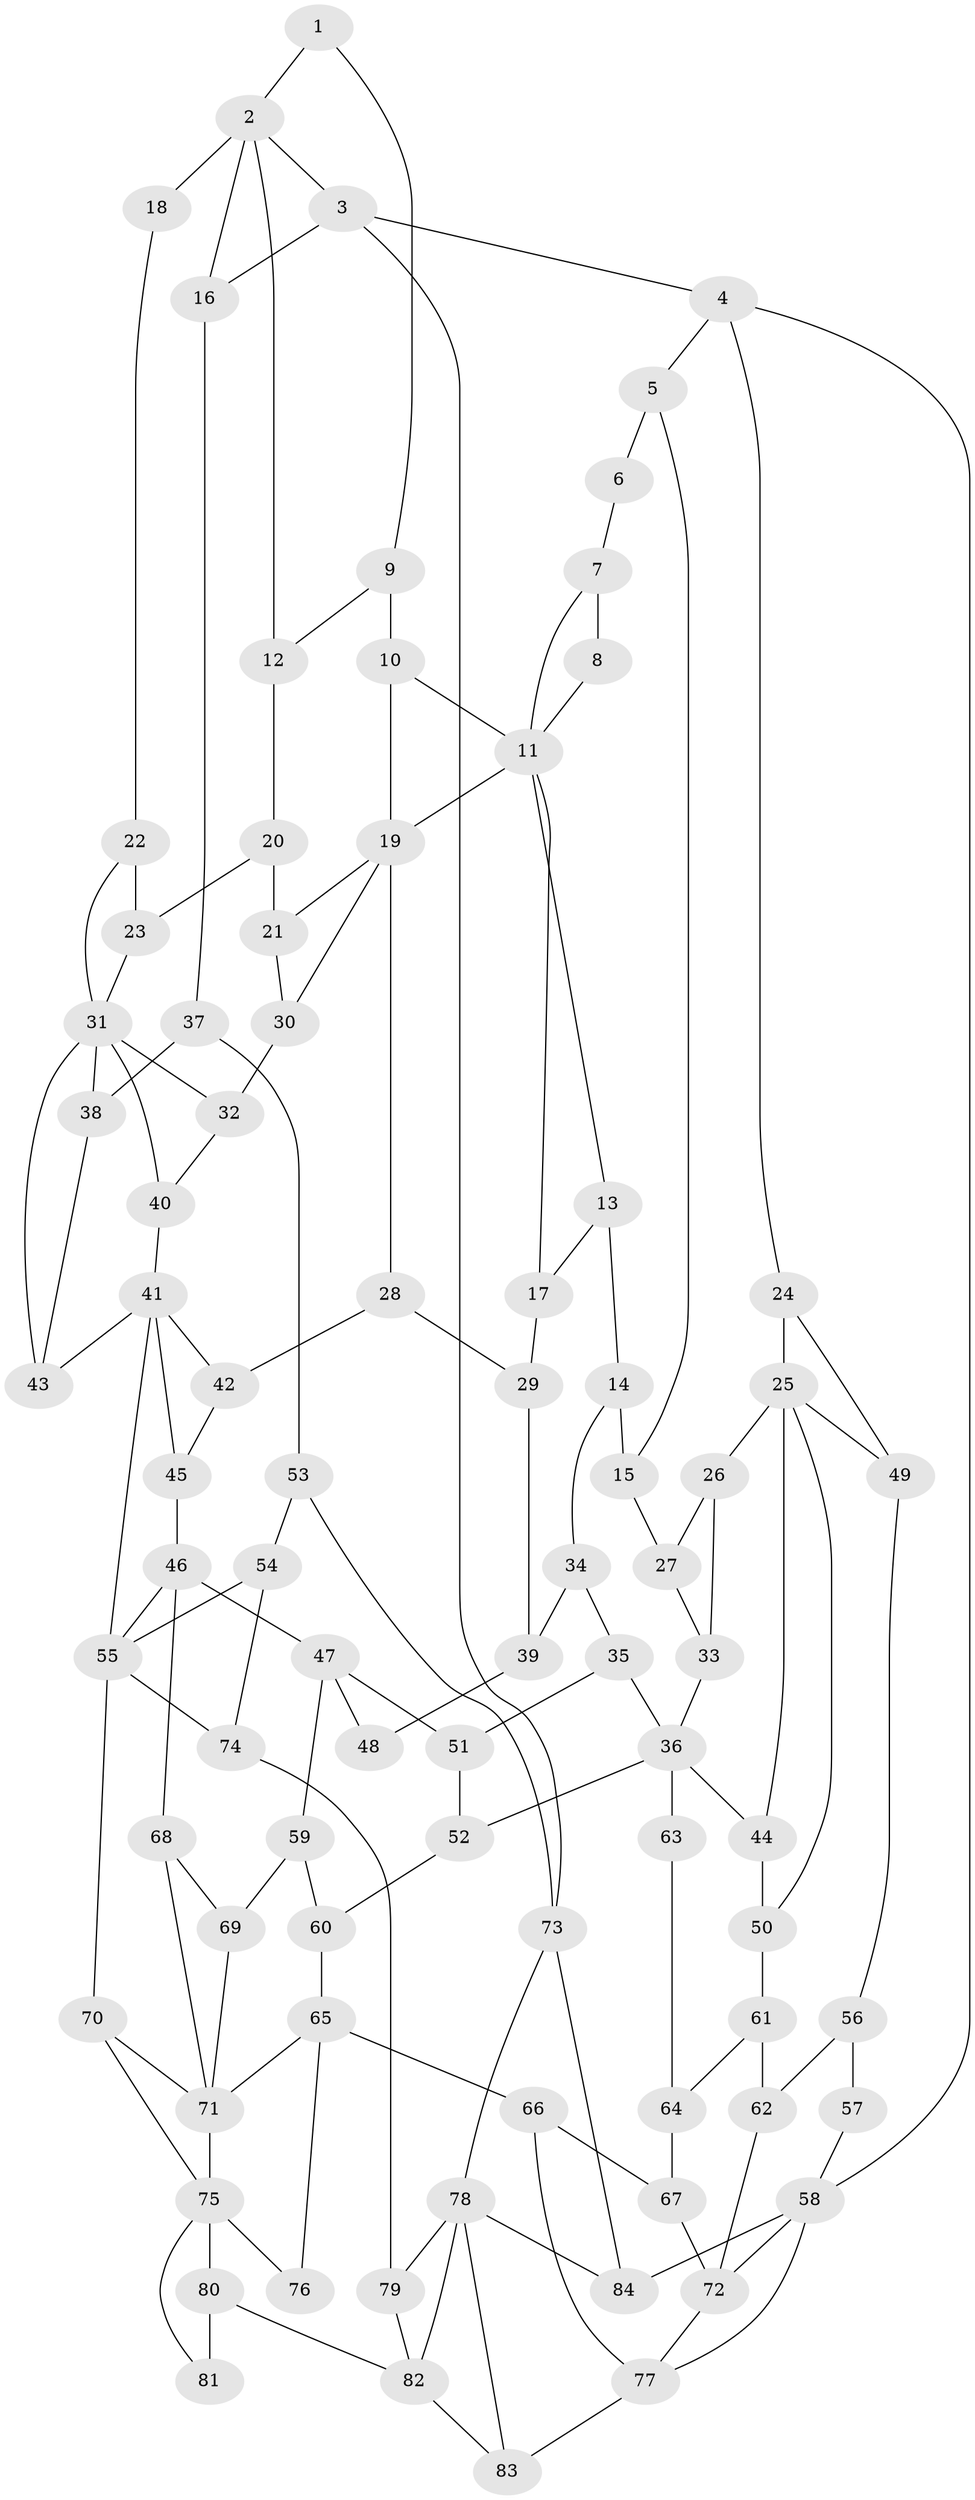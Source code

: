 // original degree distribution, {3: 0.02158273381294964, 4: 0.19424460431654678, 6: 0.18705035971223022, 5: 0.5971223021582733}
// Generated by graph-tools (version 1.1) at 2025/54/03/04/25 22:54:28]
// undirected, 84 vertices, 139 edges
graph export_dot {
  node [color=gray90,style=filled];
  1;
  2;
  3;
  4;
  5;
  6;
  7;
  8;
  9;
  10;
  11;
  12;
  13;
  14;
  15;
  16;
  17;
  18;
  19;
  20;
  21;
  22;
  23;
  24;
  25;
  26;
  27;
  28;
  29;
  30;
  31;
  32;
  33;
  34;
  35;
  36;
  37;
  38;
  39;
  40;
  41;
  42;
  43;
  44;
  45;
  46;
  47;
  48;
  49;
  50;
  51;
  52;
  53;
  54;
  55;
  56;
  57;
  58;
  59;
  60;
  61;
  62;
  63;
  64;
  65;
  66;
  67;
  68;
  69;
  70;
  71;
  72;
  73;
  74;
  75;
  76;
  77;
  78;
  79;
  80;
  81;
  82;
  83;
  84;
  1 -- 2 [weight=1.0];
  1 -- 9 [weight=1.0];
  2 -- 3 [weight=1.0];
  2 -- 12 [weight=1.0];
  2 -- 16 [weight=1.0];
  2 -- 18 [weight=2.0];
  3 -- 4 [weight=1.0];
  3 -- 16 [weight=1.0];
  3 -- 73 [weight=1.0];
  4 -- 5 [weight=1.0];
  4 -- 24 [weight=1.0];
  4 -- 58 [weight=1.0];
  5 -- 6 [weight=2.0];
  5 -- 15 [weight=1.0];
  6 -- 7 [weight=1.0];
  7 -- 8 [weight=1.0];
  7 -- 11 [weight=1.0];
  8 -- 11 [weight=1.0];
  9 -- 10 [weight=1.0];
  9 -- 12 [weight=1.0];
  10 -- 11 [weight=1.0];
  10 -- 19 [weight=1.0];
  11 -- 13 [weight=1.0];
  11 -- 17 [weight=1.0];
  11 -- 19 [weight=1.0];
  12 -- 20 [weight=1.0];
  13 -- 14 [weight=1.0];
  13 -- 17 [weight=1.0];
  14 -- 15 [weight=1.0];
  14 -- 34 [weight=1.0];
  15 -- 27 [weight=1.0];
  16 -- 37 [weight=1.0];
  17 -- 29 [weight=1.0];
  18 -- 22 [weight=1.0];
  19 -- 21 [weight=1.0];
  19 -- 28 [weight=1.0];
  19 -- 30 [weight=1.0];
  20 -- 21 [weight=1.0];
  20 -- 23 [weight=1.0];
  21 -- 30 [weight=1.0];
  22 -- 23 [weight=1.0];
  22 -- 31 [weight=1.0];
  23 -- 31 [weight=1.0];
  24 -- 25 [weight=1.0];
  24 -- 49 [weight=1.0];
  25 -- 26 [weight=2.0];
  25 -- 44 [weight=1.0];
  25 -- 49 [weight=1.0];
  25 -- 50 [weight=1.0];
  26 -- 27 [weight=1.0];
  26 -- 33 [weight=1.0];
  27 -- 33 [weight=1.0];
  28 -- 29 [weight=1.0];
  28 -- 42 [weight=1.0];
  29 -- 39 [weight=1.0];
  30 -- 32 [weight=1.0];
  31 -- 32 [weight=1.0];
  31 -- 38 [weight=1.0];
  31 -- 40 [weight=1.0];
  31 -- 43 [weight=1.0];
  32 -- 40 [weight=1.0];
  33 -- 36 [weight=1.0];
  34 -- 35 [weight=1.0];
  34 -- 39 [weight=1.0];
  35 -- 36 [weight=1.0];
  35 -- 51 [weight=1.0];
  36 -- 44 [weight=1.0];
  36 -- 52 [weight=1.0];
  36 -- 63 [weight=2.0];
  37 -- 38 [weight=1.0];
  37 -- 53 [weight=1.0];
  38 -- 43 [weight=1.0];
  39 -- 48 [weight=1.0];
  40 -- 41 [weight=1.0];
  41 -- 42 [weight=1.0];
  41 -- 43 [weight=1.0];
  41 -- 45 [weight=1.0];
  41 -- 55 [weight=2.0];
  42 -- 45 [weight=1.0];
  44 -- 50 [weight=1.0];
  45 -- 46 [weight=1.0];
  46 -- 47 [weight=2.0];
  46 -- 55 [weight=1.0];
  46 -- 68 [weight=1.0];
  47 -- 48 [weight=2.0];
  47 -- 51 [weight=1.0];
  47 -- 59 [weight=1.0];
  49 -- 56 [weight=1.0];
  50 -- 61 [weight=1.0];
  51 -- 52 [weight=1.0];
  52 -- 60 [weight=1.0];
  53 -- 54 [weight=1.0];
  53 -- 73 [weight=1.0];
  54 -- 55 [weight=1.0];
  54 -- 74 [weight=1.0];
  55 -- 70 [weight=1.0];
  55 -- 74 [weight=1.0];
  56 -- 57 [weight=1.0];
  56 -- 62 [weight=1.0];
  57 -- 58 [weight=2.0];
  58 -- 72 [weight=1.0];
  58 -- 77 [weight=1.0];
  58 -- 84 [weight=2.0];
  59 -- 60 [weight=1.0];
  59 -- 69 [weight=1.0];
  60 -- 65 [weight=1.0];
  61 -- 62 [weight=1.0];
  61 -- 64 [weight=1.0];
  62 -- 72 [weight=1.0];
  63 -- 64 [weight=1.0];
  64 -- 67 [weight=1.0];
  65 -- 66 [weight=2.0];
  65 -- 71 [weight=1.0];
  65 -- 76 [weight=1.0];
  66 -- 67 [weight=2.0];
  66 -- 77 [weight=1.0];
  67 -- 72 [weight=2.0];
  68 -- 69 [weight=1.0];
  68 -- 71 [weight=1.0];
  69 -- 71 [weight=1.0];
  70 -- 71 [weight=1.0];
  70 -- 75 [weight=1.0];
  71 -- 75 [weight=1.0];
  72 -- 77 [weight=1.0];
  73 -- 78 [weight=1.0];
  73 -- 84 [weight=1.0];
  74 -- 79 [weight=1.0];
  75 -- 76 [weight=2.0];
  75 -- 80 [weight=1.0];
  75 -- 81 [weight=1.0];
  77 -- 83 [weight=1.0];
  78 -- 79 [weight=1.0];
  78 -- 82 [weight=2.0];
  78 -- 83 [weight=1.0];
  78 -- 84 [weight=1.0];
  79 -- 82 [weight=1.0];
  80 -- 81 [weight=2.0];
  80 -- 82 [weight=2.0];
  82 -- 83 [weight=1.0];
}
